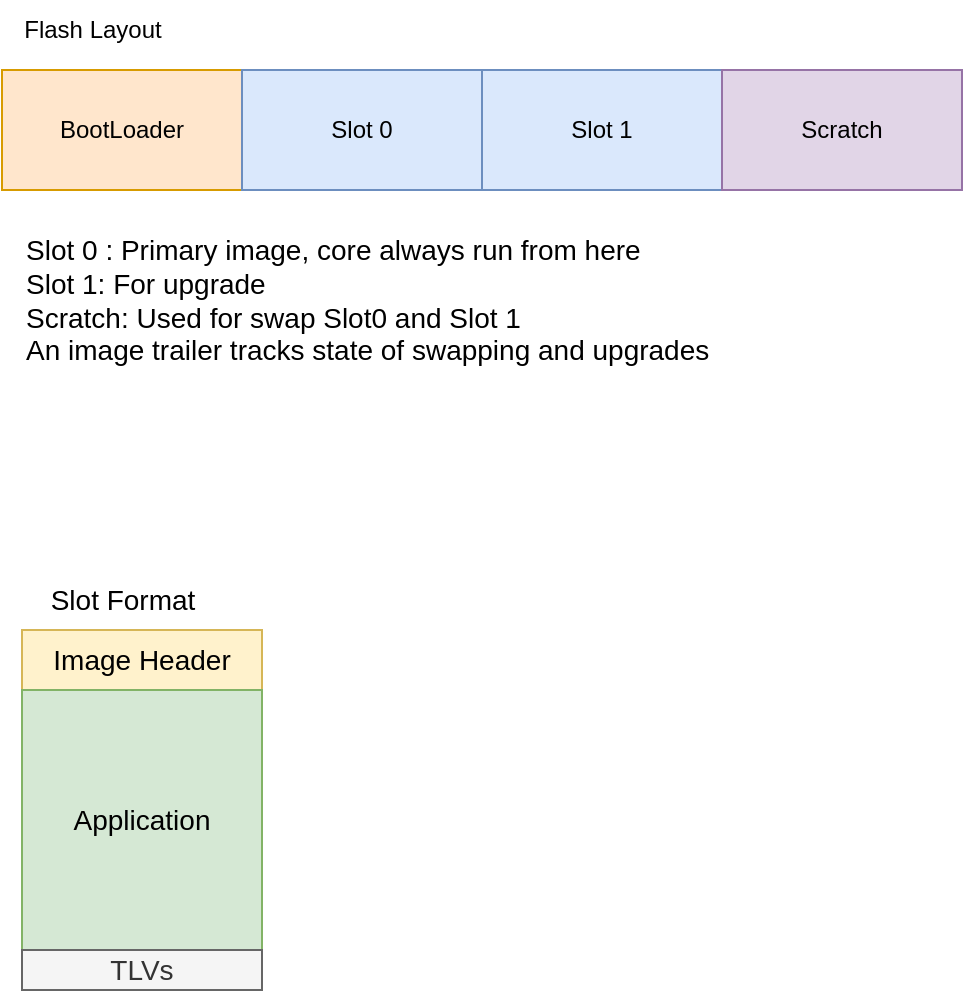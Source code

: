 <mxfile version="20.4.0" type="github" pages="2">
  <diagram id="wADDxIZ4hSgZw2CtbdWs" name="mcu_boot">
    <mxGraphModel dx="1350" dy="773" grid="1" gridSize="10" guides="1" tooltips="1" connect="1" arrows="1" fold="1" page="1" pageScale="1" pageWidth="850" pageHeight="1100" math="0" shadow="0">
      <root>
        <mxCell id="0" />
        <mxCell id="1" parent="0" />
        <mxCell id="lm6l3eIHGJC54JILPl7p-1" value="BootLoader" style="rounded=0;whiteSpace=wrap;html=1;fillColor=#ffe6cc;strokeColor=#d79b00;" vertex="1" parent="1">
          <mxGeometry x="70" y="120" width="120" height="60" as="geometry" />
        </mxCell>
        <mxCell id="lm6l3eIHGJC54JILPl7p-2" value="Slot 0" style="rounded=0;whiteSpace=wrap;html=1;fillColor=#dae8fc;strokeColor=#6c8ebf;" vertex="1" parent="1">
          <mxGeometry x="190" y="120" width="120" height="60" as="geometry" />
        </mxCell>
        <mxCell id="lm6l3eIHGJC54JILPl7p-3" value="Slot 1" style="rounded=0;whiteSpace=wrap;html=1;fillColor=#dae8fc;strokeColor=#6c8ebf;" vertex="1" parent="1">
          <mxGeometry x="310" y="120" width="120" height="60" as="geometry" />
        </mxCell>
        <mxCell id="lm6l3eIHGJC54JILPl7p-4" value="Scratch" style="rounded=0;whiteSpace=wrap;html=1;fillColor=#e1d5e7;strokeColor=#9673a6;" vertex="1" parent="1">
          <mxGeometry x="430" y="120" width="120" height="60" as="geometry" />
        </mxCell>
        <mxCell id="lm6l3eIHGJC54JILPl7p-5" value="Flash Layout" style="text;html=1;align=center;verticalAlign=middle;resizable=0;points=[];autosize=1;strokeColor=none;fillColor=none;" vertex="1" parent="1">
          <mxGeometry x="70" y="85" width="90" height="30" as="geometry" />
        </mxCell>
        <mxCell id="lm6l3eIHGJC54JILPl7p-6" value="Slot 0 : Primary image, core always run from here&lt;br style=&quot;font-size: 14px;&quot;&gt;Slot 1: For upgrade&lt;br style=&quot;font-size: 14px;&quot;&gt;Scratch: Used for swap Slot0 and Slot 1&lt;br style=&quot;font-size: 14px;&quot;&gt;An image trailer tracks state of swapping and upgrades" style="text;html=1;align=left;verticalAlign=middle;resizable=0;points=[];autosize=1;strokeColor=none;fillColor=none;fontStyle=0;fontSize=14;" vertex="1" parent="1">
          <mxGeometry x="80" y="195" width="370" height="80" as="geometry" />
        </mxCell>
        <mxCell id="lm6l3eIHGJC54JILPl7p-7" value="Image Header" style="rounded=0;whiteSpace=wrap;html=1;fontSize=14;fillColor=#fff2cc;strokeColor=#d6b656;" vertex="1" parent="1">
          <mxGeometry x="80" y="400" width="120" height="30" as="geometry" />
        </mxCell>
        <mxCell id="lm6l3eIHGJC54JILPl7p-8" value="Application" style="rounded=0;whiteSpace=wrap;html=1;fontSize=14;fillColor=#d5e8d4;strokeColor=#82b366;" vertex="1" parent="1">
          <mxGeometry x="80" y="430" width="120" height="130" as="geometry" />
        </mxCell>
        <mxCell id="lm6l3eIHGJC54JILPl7p-9" value="TLVs" style="rounded=0;whiteSpace=wrap;html=1;fontSize=14;fillColor=#f5f5f5;strokeColor=#666666;fontColor=#333333;" vertex="1" parent="1">
          <mxGeometry x="80" y="560" width="120" height="20" as="geometry" />
        </mxCell>
        <mxCell id="lm6l3eIHGJC54JILPl7p-10" value="Slot Format" style="text;html=1;align=center;verticalAlign=middle;resizable=0;points=[];autosize=1;strokeColor=none;fillColor=none;fontSize=14;" vertex="1" parent="1">
          <mxGeometry x="80" y="370" width="100" height="30" as="geometry" />
        </mxCell>
      </root>
    </mxGraphModel>
  </diagram>
  <diagram id="hmWRDT0ehQaWyH9oh6_J" name="Page-2">
    <mxGraphModel dx="1350" dy="773" grid="1" gridSize="10" guides="1" tooltips="1" connect="1" arrows="1" fold="1" page="1" pageScale="1" pageWidth="850" pageHeight="1100" math="0" shadow="0">
      <root>
        <mxCell id="0" />
        <mxCell id="1" parent="0" />
      </root>
    </mxGraphModel>
  </diagram>
</mxfile>
